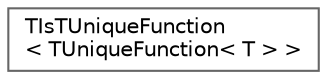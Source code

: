 digraph "Graphical Class Hierarchy"
{
 // INTERACTIVE_SVG=YES
 // LATEX_PDF_SIZE
  bgcolor="transparent";
  edge [fontname=Helvetica,fontsize=10,labelfontname=Helvetica,labelfontsize=10];
  node [fontname=Helvetica,fontsize=10,shape=box,height=0.2,width=0.4];
  rankdir="LR";
  Node0 [id="Node000000",label="TIsTUniqueFunction\l\< TUniqueFunction\< T \> \>",height=0.2,width=0.4,color="grey40", fillcolor="white", style="filled",URL="$d0/dad/structTIsTUniqueFunction_3_01TUniqueFunction_3_01T_01_4_01_4.html",tooltip=" "];
}

